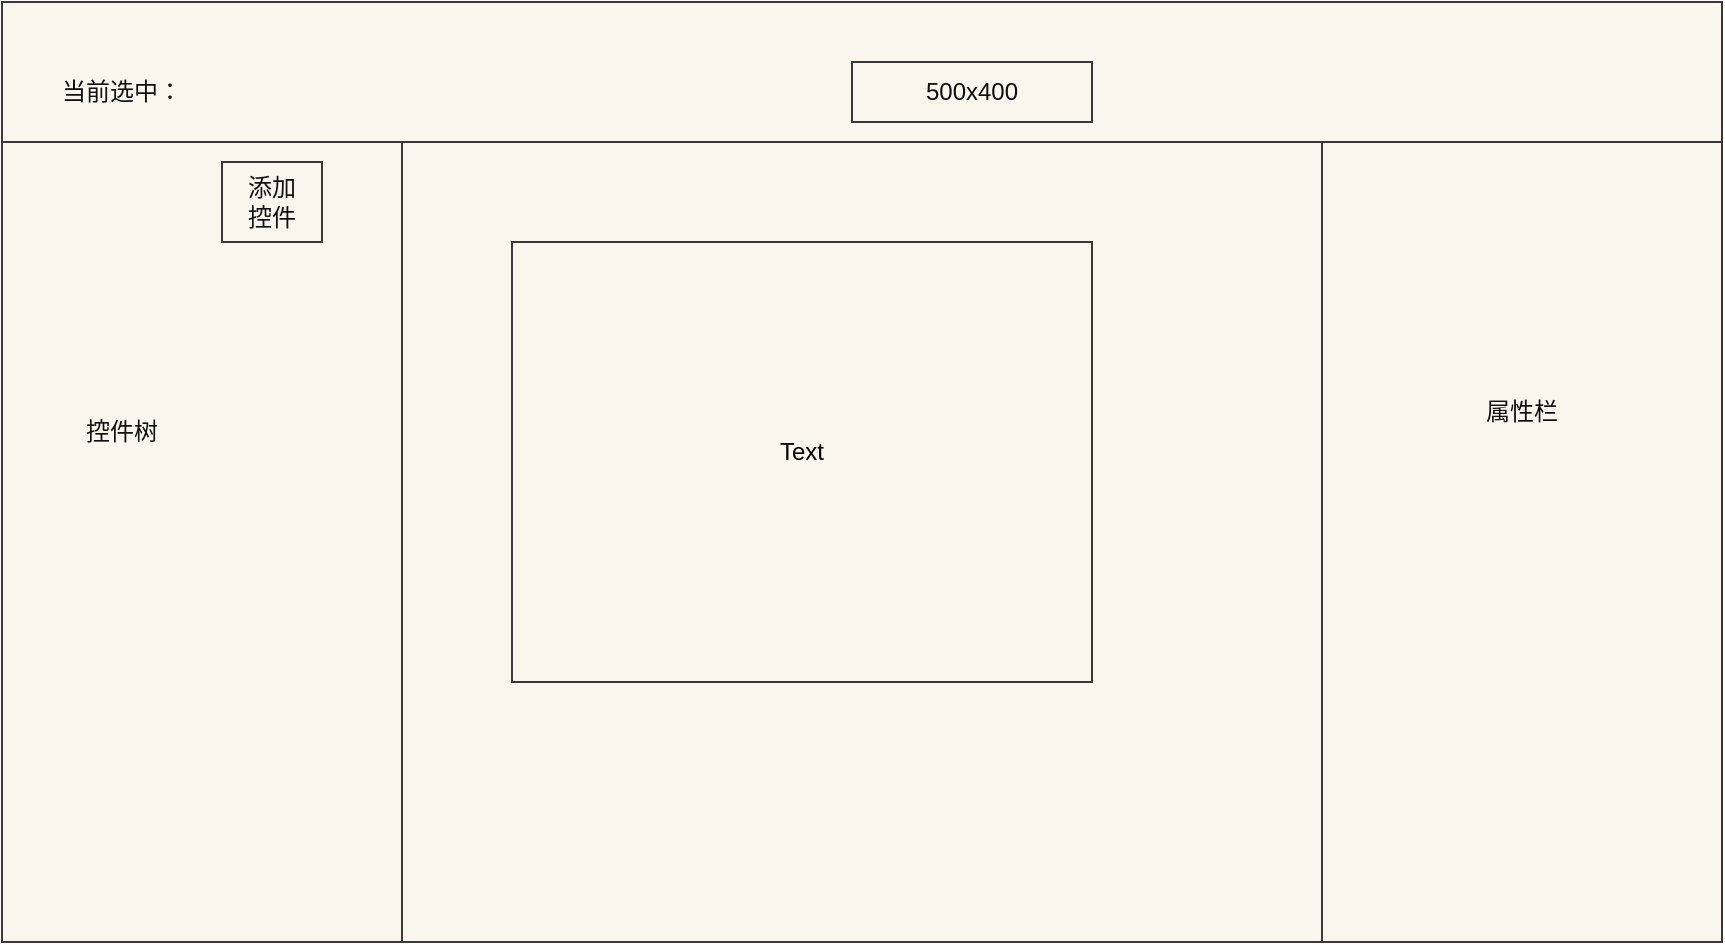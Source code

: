 <mxfile>
    <diagram id="vlG1TyHq9RHQoO5ninMu" name="Page-1">
        <mxGraphModel dx="208" dy="539" grid="1" gridSize="10" guides="1" tooltips="1" connect="1" arrows="1" fold="1" page="1" pageScale="1" pageWidth="1100" pageHeight="1700" math="0" shadow="0">
            <root>
                <mxCell id="0"/>
                <mxCell id="1" parent="0"/>
                <mxCell id="2" value="" style="rounded=0;whiteSpace=wrap;html=1;fillColor=#f9f7ed;strokeColor=#36393d;" vertex="1" parent="1">
                    <mxGeometry x="150" y="40" width="860" height="470" as="geometry"/>
                </mxCell>
                <mxCell id="3" value="" style="rounded=0;whiteSpace=wrap;html=1;fillColor=#f9f7ed;strokeColor=#3e373a;" vertex="1" parent="1">
                    <mxGeometry x="405" y="160" width="290" height="220" as="geometry"/>
                </mxCell>
                <mxCell id="4" value="&lt;font color=&quot;#0f0f0f&quot;&gt;500x400&lt;/font&gt;" style="rounded=0;whiteSpace=wrap;html=1;strokeColor=#36393d;fillColor=#f9f7ed;" vertex="1" parent="1">
                    <mxGeometry x="575" y="70" width="120" height="30" as="geometry"/>
                </mxCell>
                <mxCell id="5" value="Text" style="text;html=1;strokeColor=none;fillColor=none;align=center;verticalAlign=middle;whiteSpace=wrap;rounded=0;" vertex="1" parent="1">
                    <mxGeometry x="520" y="250" width="60" height="30" as="geometry"/>
                </mxCell>
                <mxCell id="7" value="当前选中：" style="text;html=1;strokeColor=none;fillColor=none;align=center;verticalAlign=middle;whiteSpace=wrap;rounded=0;fontColor=#0F0F0F;" vertex="1" parent="1">
                    <mxGeometry x="170" y="70" width="80" height="30" as="geometry"/>
                </mxCell>
                <mxCell id="8" value="" style="rounded=0;whiteSpace=wrap;html=1;strokeColor=#3e373a;fontColor=#0F0F0F;fillColor=none;" vertex="1" parent="1">
                    <mxGeometry x="150" y="40" width="860" height="70" as="geometry"/>
                </mxCell>
                <mxCell id="9" value="添加&lt;br&gt;控件" style="rounded=0;whiteSpace=wrap;html=1;strokeColor=#3e373a;fontColor=#0F0F0F;fillColor=none;" vertex="1" parent="1">
                    <mxGeometry x="260" y="120" width="50" height="40" as="geometry"/>
                </mxCell>
                <mxCell id="10" value="" style="rounded=0;whiteSpace=wrap;html=1;strokeColor=#3e373a;fontColor=#0F0F0F;fillColor=none;" vertex="1" parent="1">
                    <mxGeometry x="150" y="110" width="200" height="400" as="geometry"/>
                </mxCell>
                <mxCell id="11" value="" style="rounded=0;whiteSpace=wrap;html=1;strokeColor=#3e373a;fontColor=#0F0F0F;fillColor=none;" vertex="1" parent="1">
                    <mxGeometry x="810" y="110" width="200" height="400" as="geometry"/>
                </mxCell>
                <mxCell id="12" value="控件树&lt;span style=&quot;color: rgba(0, 0, 0, 0); font-family: monospace; font-size: 0px; text-align: start;&quot;&gt;%3CmxGraphModel%3E%3Croot%3E%3CmxCell%20id%3D%220%22%2F%3E%3CmxCell%20id%3D%221%22%20parent%3D%220%22%2F%3E%3CmxCell%20id%3D%222%22%20value%3D%22%22%20style%3D%22rounded%3D0%3BwhiteSpace%3Dwrap%3Bhtml%3D1%3BstrokeColor%3D%233e373a%3BfontColor%3D%230F0F0F%3BfillColor%3Dnone%3B%22%20vertex%3D%221%22%20parent%3D%221%22%3E%3CmxGeometry%20x%3D%22150%22%20y%3D%22110%22%20width%3D%22200%22%20height%3D%22400%22%20as%3D%22geometry%22%2F%3E%3C%2FmxCell%3E%3C%2Froot%3E%3C%2FmxGraphModel%3E&lt;/span&gt;" style="text;html=1;strokeColor=none;fillColor=none;align=center;verticalAlign=middle;whiteSpace=wrap;rounded=0;fontColor=#0F0F0F;" vertex="1" parent="1">
                    <mxGeometry x="180" y="240" width="60" height="30" as="geometry"/>
                </mxCell>
                <mxCell id="13" value="属性栏" style="text;html=1;strokeColor=none;fillColor=none;align=center;verticalAlign=middle;whiteSpace=wrap;rounded=0;fontColor=#0F0F0F;" vertex="1" parent="1">
                    <mxGeometry x="880" y="230" width="60" height="30" as="geometry"/>
                </mxCell>
            </root>
        </mxGraphModel>
    </diagram>
</mxfile>
